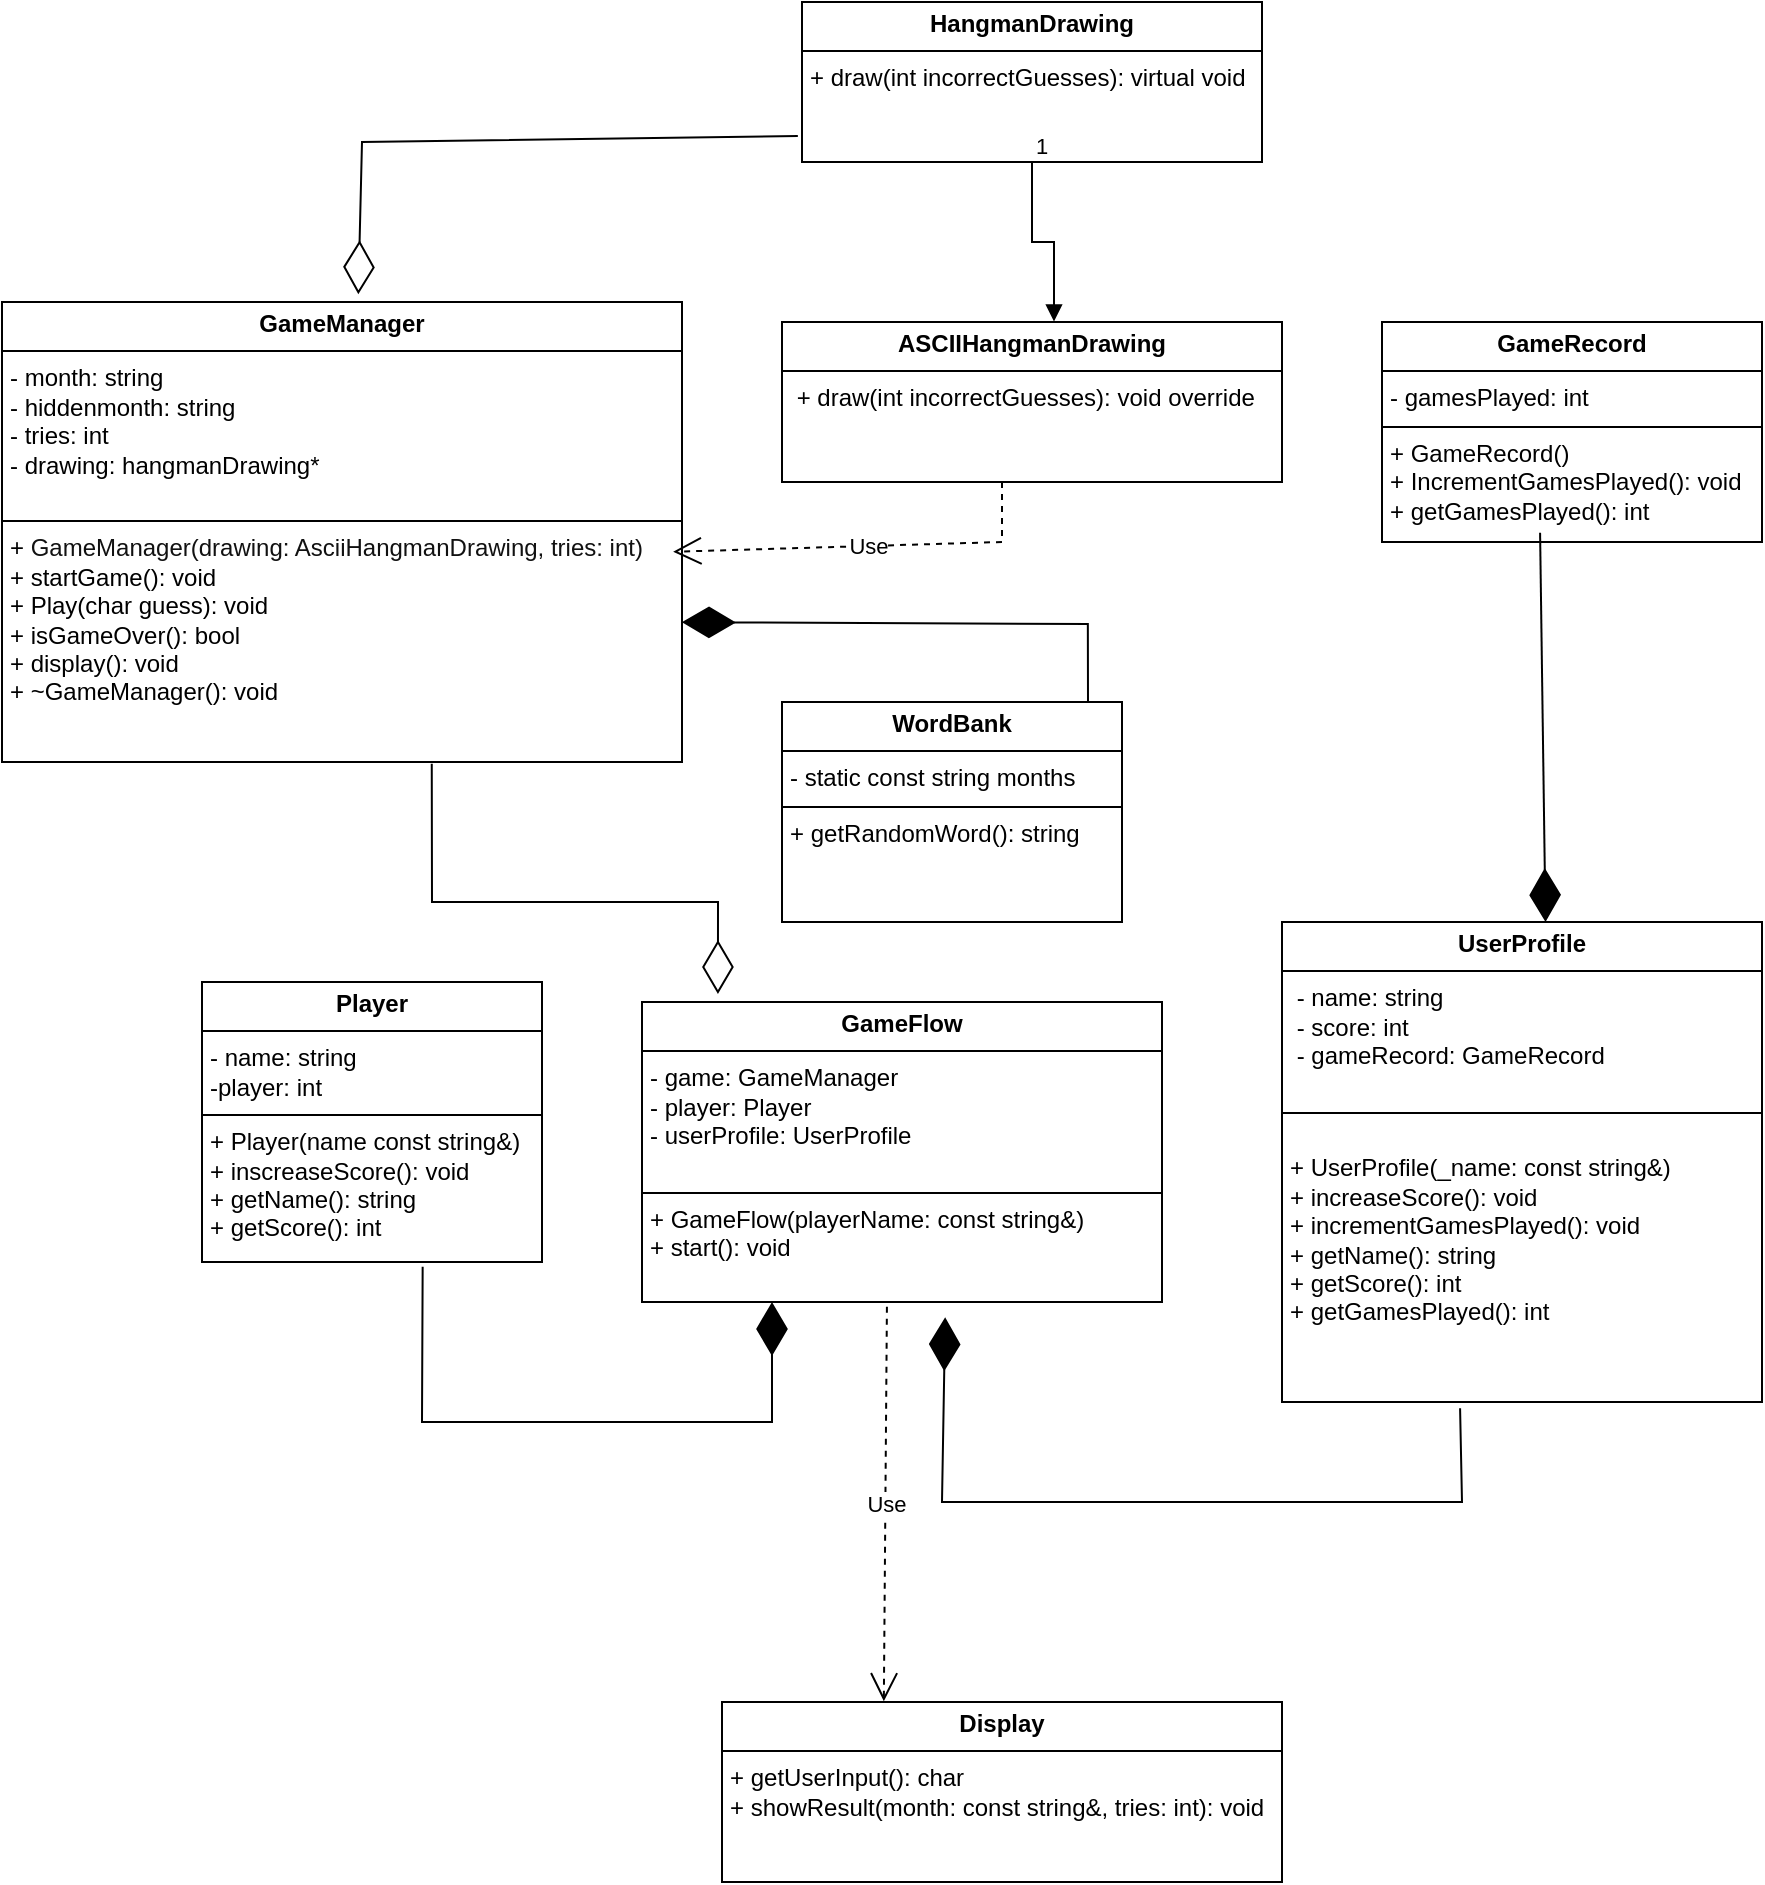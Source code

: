 <mxfile version="24.2.5" type="device">
  <diagram name="Page-1" id="UlUMuixk9ThzurpLqCxp">
    <mxGraphModel dx="2421" dy="1951" grid="1" gridSize="10" guides="1" tooltips="1" connect="1" arrows="1" fold="1" page="1" pageScale="1" pageWidth="850" pageHeight="1100" math="0" shadow="0">
      <root>
        <mxCell id="0" />
        <mxCell id="1" parent="0" />
        <mxCell id="dA_2IpURH1euxaR1NfUo-1" value="&lt;p style=&quot;margin:0px;margin-top:4px;text-align:center;&quot;&gt;&lt;b&gt;GameManager&lt;/b&gt;&lt;/p&gt;&lt;hr size=&quot;1&quot; style=&quot;border-style:solid;&quot;&gt;&lt;p style=&quot;margin:0px;margin-left:4px;&quot;&gt;- month: string&lt;/p&gt;&lt;p style=&quot;margin:0px;margin-left:4px;&quot;&gt;- hiddenmonth: string&lt;/p&gt;&lt;p style=&quot;margin:0px;margin-left:4px;&quot;&gt;- tries: int&lt;/p&gt;&lt;p style=&quot;margin:0px;margin-left:4px;&quot;&gt;- drawing: hangmanDrawing*&lt;/p&gt;&lt;p style=&quot;margin:0px;margin-left:4px;&quot;&gt;&lt;br&gt;&lt;/p&gt;&lt;hr size=&quot;1&quot; style=&quot;border-style:solid;&quot;&gt;&lt;p style=&quot;margin:0px;margin-left:4px;&quot;&gt;+&amp;nbsp;&lt;span style=&quot;font-size: var(--cib-type-body1-font-size); font-weight: var(--cib-type-body1-font-weight); color: rgb(17, 17, 17);&quot;&gt;GameManager(drawing: AsciiHangmanDrawing, tries: int)&lt;/span&gt;&lt;/p&gt;&lt;p style=&quot;margin:0px;margin-left:4px;&quot;&gt;+ startGame(): void&lt;/p&gt;&lt;p style=&quot;margin:0px;margin-left:4px;&quot;&gt;+ Play(char guess): void&lt;/p&gt;&lt;p style=&quot;margin:0px;margin-left:4px;&quot;&gt;+ isGameOver(): bool&lt;/p&gt;&lt;p style=&quot;margin:0px;margin-left:4px;&quot;&gt;+ display(): void&lt;/p&gt;&lt;p style=&quot;margin:0px;margin-left:4px;&quot;&gt;+ ~GameManager(): void&lt;/p&gt;" style="verticalAlign=top;align=left;overflow=fill;html=1;whiteSpace=wrap;" parent="1" vertex="1">
          <mxGeometry x="-80" y="-170" width="340" height="230" as="geometry" />
        </mxCell>
        <mxCell id="dA_2IpURH1euxaR1NfUo-2" value="&lt;p style=&quot;margin:0px;margin-top:4px;text-align:center;&quot;&gt;&lt;b&gt;WordBank&lt;/b&gt;&lt;/p&gt;&lt;hr size=&quot;1&quot; style=&quot;border-style:solid;&quot;&gt;&lt;p style=&quot;margin:0px;margin-left:4px;&quot;&gt;- static const string months&lt;/p&gt;&lt;hr size=&quot;1&quot; style=&quot;border-style:solid;&quot;&gt;&lt;p style=&quot;margin:0px;margin-left:4px;&quot;&gt;+ getRandomWord(): string&lt;/p&gt;" style="verticalAlign=top;align=left;overflow=fill;html=1;whiteSpace=wrap;" parent="1" vertex="1">
          <mxGeometry x="310" y="30" width="170" height="110" as="geometry" />
        </mxCell>
        <mxCell id="dA_2IpURH1euxaR1NfUo-9" value="&lt;p style=&quot;margin:0px;margin-top:4px;text-align:center;&quot;&gt;&lt;b&gt;Player&lt;/b&gt;&lt;/p&gt;&lt;hr size=&quot;1&quot; style=&quot;border-style:solid;&quot;&gt;&lt;p style=&quot;margin:0px;margin-left:4px;&quot;&gt;- name: string&lt;/p&gt;&lt;p style=&quot;margin:0px;margin-left:4px;&quot;&gt;-player:&amp;nbsp;&lt;span style=&quot;background-color: initial;&quot;&gt;int&lt;/span&gt;&lt;/p&gt;&lt;hr size=&quot;1&quot; style=&quot;border-style:solid;&quot;&gt;&lt;p style=&quot;margin:0px;margin-left:4px;&quot;&gt;+ Player(name const string&amp;amp;)&lt;/p&gt;&lt;p style=&quot;margin:0px;margin-left:4px;&quot;&gt;+ inscreaseScore(): void&lt;/p&gt;&lt;p style=&quot;margin:0px;margin-left:4px;&quot;&gt;+ getName(): string&lt;/p&gt;&lt;p style=&quot;margin:0px;margin-left:4px;&quot;&gt;+ getScore(): int&lt;/p&gt;" style="verticalAlign=top;align=left;overflow=fill;html=1;whiteSpace=wrap;" parent="1" vertex="1">
          <mxGeometry x="20" y="170" width="170" height="140" as="geometry" />
        </mxCell>
        <mxCell id="dA_2IpURH1euxaR1NfUo-10" value="&lt;p style=&quot;margin:0px;margin-top:4px;text-align:center;&quot;&gt;&lt;b&gt;GameRecord&lt;/b&gt;&lt;/p&gt;&lt;hr size=&quot;1&quot; style=&quot;border-style:solid;&quot;&gt;&lt;p style=&quot;margin:0px;margin-left:4px;&quot;&gt;- gamesPlayed: int&lt;/p&gt;&lt;hr size=&quot;1&quot; style=&quot;border-style:solid;&quot;&gt;&lt;p style=&quot;margin:0px;margin-left:4px;&quot;&gt;+ GameRecord()&lt;/p&gt;&lt;p style=&quot;margin:0px;margin-left:4px;&quot;&gt;+ IncrementGamesPlayed(): void&lt;/p&gt;&lt;p style=&quot;margin:0px;margin-left:4px;&quot;&gt;+ getGamesPlayed(): int&lt;/p&gt;" style="verticalAlign=top;align=left;overflow=fill;html=1;whiteSpace=wrap;" parent="1" vertex="1">
          <mxGeometry x="610" y="-160" width="190" height="110" as="geometry" />
        </mxCell>
        <mxCell id="dA_2IpURH1euxaR1NfUo-11" value="&lt;p style=&quot;margin:0px;margin-top:4px;text-align:center;&quot;&gt;&lt;b&gt;UserProfile&lt;/b&gt;&lt;/p&gt;&lt;hr size=&quot;1&quot; style=&quot;border-style:solid;&quot;&gt;&lt;p style=&quot;margin:0px;margin-left:4px;&quot;&gt;&amp;nbsp;&lt;span style=&quot;background-color: initial;&quot;&gt;- name: string&amp;nbsp; &amp;nbsp; &amp;nbsp; &amp;nbsp; &amp;nbsp; &amp;nbsp; &amp;nbsp; &amp;nbsp; &amp;nbsp; &amp;nbsp; &amp;nbsp; &amp;nbsp; &amp;nbsp; &amp;nbsp; &amp;nbsp; &amp;nbsp; &amp;nbsp; &amp;nbsp; &amp;nbsp;&amp;nbsp;&lt;/span&gt;&lt;/p&gt;&lt;p style=&quot;margin:0px;margin-left:4px;&quot;&gt;&lt;span style=&quot;background-color: initial;&quot;&gt;&amp;nbsp;- score: int&amp;nbsp; &amp;nbsp; &amp;nbsp; &amp;nbsp; &amp;nbsp; &amp;nbsp; &amp;nbsp; &amp;nbsp; &amp;nbsp; &amp;nbsp; &amp;nbsp; &amp;nbsp; &amp;nbsp; &amp;nbsp; &amp;nbsp; &amp;nbsp; &amp;nbsp; &amp;nbsp; &amp;nbsp; &amp;nbsp;&amp;nbsp;&lt;/span&gt;&lt;/p&gt;&lt;p style=&quot;margin:0px;margin-left:4px;&quot;&gt;&lt;span style=&quot;background-color: initial;&quot;&gt;&amp;nbsp;- gameRecord: GameRecord&amp;nbsp;&lt;/span&gt;&lt;/p&gt;&lt;p style=&quot;margin:0px;margin-left:4px;&quot;&gt;&lt;br&gt;&lt;/p&gt;&lt;hr size=&quot;1&quot; style=&quot;border-style:solid;&quot;&gt;&lt;p style=&quot;margin:0px;margin-left:4px;&quot;&gt;&lt;br&gt;&lt;/p&gt;&lt;p style=&quot;margin:0px;margin-left:4px;&quot;&gt;+ UserProfile(_name: const string&amp;amp;)&amp;nbsp; &amp;nbsp; &amp;nbsp; &amp;nbsp; &amp;nbsp; &amp;nbsp; &amp;nbsp;&lt;/p&gt;&lt;p style=&quot;margin:0px;margin-left:4px;&quot;&gt;&lt;span style=&quot;background-color: initial;&quot;&gt;+ increaseScore(): void&amp;nbsp; &amp;nbsp; &amp;nbsp; &amp;nbsp; &amp;nbsp; &amp;nbsp; &amp;nbsp; &amp;nbsp; &amp;nbsp; &amp;nbsp; &amp;nbsp; &amp;nbsp; &amp;nbsp; &amp;nbsp; &amp;nbsp;&lt;/span&gt;&lt;/p&gt;&lt;p style=&quot;margin:0px;margin-left:4px;&quot;&gt;+ incrementGamesPlayed(): void&amp;nbsp; &amp;nbsp; &amp;nbsp; &amp;nbsp; &amp;nbsp; &amp;nbsp; &amp;nbsp; &amp;nbsp;&amp;nbsp;&lt;/p&gt;&lt;p style=&quot;margin:0px;margin-left:4px;&quot;&gt;+ getName(): string&amp;nbsp; &amp;nbsp; &amp;nbsp; &amp;nbsp; &amp;nbsp; &amp;nbsp; &amp;nbsp; &amp;nbsp; &amp;nbsp; &amp;nbsp; &amp;nbsp; &amp;nbsp; &amp;nbsp; &amp;nbsp; &amp;nbsp; &amp;nbsp; &amp;nbsp;&lt;/p&gt;&lt;p style=&quot;margin:0px;margin-left:4px;&quot;&gt;&lt;span style=&quot;background-color: initial;&quot;&gt;+ getScore(): int&amp;nbsp; &amp;nbsp; &amp;nbsp; &amp;nbsp; &amp;nbsp; &amp;nbsp; &amp;nbsp; &amp;nbsp; &amp;nbsp; &amp;nbsp; &amp;nbsp; &amp;nbsp; &amp;nbsp; &amp;nbsp; &amp;nbsp; &amp;nbsp; &amp;nbsp; &amp;nbsp;&lt;/span&gt;&lt;/p&gt;&lt;p style=&quot;margin:0px;margin-left:4px;&quot;&gt;&lt;span style=&quot;background-color: initial;&quot;&gt;+ getGamesPlayed(): int&amp;nbsp;&lt;/span&gt;&lt;/p&gt;" style="verticalAlign=top;align=left;overflow=fill;html=1;whiteSpace=wrap;" parent="1" vertex="1">
          <mxGeometry x="560" y="140" width="240" height="240" as="geometry" />
        </mxCell>
        <mxCell id="dA_2IpURH1euxaR1NfUo-12" value="&lt;p style=&quot;margin:0px;margin-top:4px;text-align:center;&quot;&gt;&lt;b&gt;Display&lt;/b&gt;&lt;/p&gt;&lt;hr size=&quot;1&quot; style=&quot;border-style:solid;&quot;&gt;&lt;p style=&quot;margin:0px;margin-left:4px;&quot;&gt;&lt;span style=&quot;background-color: initial;&quot;&gt;+ getUserInput(): char&amp;nbsp; &amp;nbsp; &amp;nbsp; &amp;nbsp; &amp;nbsp; &amp;nbsp;&lt;/span&gt;&lt;/p&gt;&lt;p style=&quot;margin:0px;margin-left:4px;&quot;&gt;&lt;span style=&quot;background-color: initial;&quot;&gt;+ showResult(month: const string&amp;amp;, tries: int): void&lt;/span&gt;&lt;br&gt;&lt;/p&gt;" style="verticalAlign=top;align=left;overflow=fill;html=1;whiteSpace=wrap;" parent="1" vertex="1">
          <mxGeometry x="280" y="530" width="280" height="90" as="geometry" />
        </mxCell>
        <mxCell id="dA_2IpURH1euxaR1NfUo-13" value="&lt;p style=&quot;margin:0px;margin-top:4px;text-align:center;&quot;&gt;&lt;b&gt;HangmanDrawing&lt;/b&gt;&lt;/p&gt;&lt;hr size=&quot;1&quot; style=&quot;border-style:solid;&quot;&gt;&lt;p style=&quot;margin:0px;margin-left:4px;&quot;&gt;+ draw(int incorrectGuesses): virtual void&amp;nbsp;&lt;br&gt;&lt;/p&gt;" style="verticalAlign=top;align=left;overflow=fill;html=1;whiteSpace=wrap;" parent="1" vertex="1">
          <mxGeometry x="320" y="-320" width="230" height="80" as="geometry" />
        </mxCell>
        <mxCell id="dA_2IpURH1euxaR1NfUo-14" value="&lt;p style=&quot;margin:0px;margin-top:4px;text-align:center;&quot;&gt;&lt;b&gt;GameFlow&lt;/b&gt;&lt;/p&gt;&lt;hr size=&quot;1&quot; style=&quot;border-style:solid;&quot;&gt;&lt;p style=&quot;margin:0px;margin-left:4px;&quot;&gt;-&lt;span style=&quot;background-color: initial;&quot;&gt;&amp;nbsp;game: GameManager&amp;nbsp; &amp;nbsp; &amp;nbsp; &amp;nbsp; &amp;nbsp; &amp;nbsp; &amp;nbsp; &amp;nbsp;&amp;nbsp;&lt;/span&gt;&lt;/p&gt;&lt;p style=&quot;margin:0px;margin-left:4px;&quot;&gt;&lt;span style=&quot;background-color: initial;&quot;&gt;- player: Player&amp;nbsp; &amp;nbsp; &amp;nbsp; &amp;nbsp; &amp;nbsp; &amp;nbsp; &amp;nbsp; &amp;nbsp; &amp;nbsp; &amp;nbsp; &amp;nbsp; &amp;nbsp; &amp;nbsp; &amp;nbsp; &amp;nbsp; &amp;nbsp;&lt;/span&gt;&lt;/p&gt;&lt;p style=&quot;margin:0px;margin-left:4px;&quot;&gt;- userProfile: UserProfile&amp;nbsp;&amp;nbsp;&lt;/p&gt;&lt;p style=&quot;margin:0px;margin-left:4px;&quot;&gt;&lt;br&gt;&lt;/p&gt;&lt;hr size=&quot;1&quot; style=&quot;border-style:solid;&quot;&gt;&lt;p style=&quot;margin:0px;margin-left:4px;&quot;&gt;+&lt;span style=&quot;background-color: initial;&quot;&gt;&amp;nbsp;GameFlow(playerName: const string&amp;amp;)&amp;nbsp; &amp;nbsp;&lt;/span&gt;&lt;/p&gt;&lt;p style=&quot;margin:0px;margin-left:4px;&quot;&gt;+ start(): void&amp;nbsp;&lt;/p&gt;" style="verticalAlign=top;align=left;overflow=fill;html=1;whiteSpace=wrap;" parent="1" vertex="1">
          <mxGeometry x="240" y="180" width="260" height="150" as="geometry" />
        </mxCell>
        <mxCell id="dA_2IpURH1euxaR1NfUo-15" value="&lt;p style=&quot;margin:0px;margin-top:4px;text-align:center;&quot;&gt;&lt;b&gt;ASCIIHangmanDrawing&lt;/b&gt;&lt;/p&gt;&lt;hr size=&quot;1&quot; style=&quot;border-style:solid;&quot;&gt;&lt;p style=&quot;margin:0px;margin-left:4px;&quot;&gt;&amp;nbsp;+ draw(int incorrectGuesses): void override&lt;br&gt;&lt;/p&gt;" style="verticalAlign=top;align=left;overflow=fill;html=1;whiteSpace=wrap;" parent="1" vertex="1">
          <mxGeometry x="310" y="-160" width="250" height="80" as="geometry" />
        </mxCell>
        <mxCell id="VEwxigYvu6nAmzHO-w6U-3" value="" style="endArrow=block;endFill=1;html=1;edgeStyle=orthogonalEdgeStyle;align=left;verticalAlign=top;rounded=0;entryX=0.544;entryY=-0.003;entryDx=0;entryDy=0;entryPerimeter=0;" edge="1" parent="1" source="dA_2IpURH1euxaR1NfUo-13" target="dA_2IpURH1euxaR1NfUo-15">
          <mxGeometry x="-1" relative="1" as="geometry">
            <mxPoint x="435" y="-240" as="sourcePoint" />
            <mxPoint x="435" y="-180" as="targetPoint" />
          </mxGeometry>
        </mxCell>
        <mxCell id="VEwxigYvu6nAmzHO-w6U-4" value="1" style="edgeLabel;resizable=0;html=1;align=left;verticalAlign=bottom;" connectable="0" vertex="1" parent="VEwxigYvu6nAmzHO-w6U-3">
          <mxGeometry x="-1" relative="1" as="geometry" />
        </mxCell>
        <mxCell id="VEwxigYvu6nAmzHO-w6U-8" value="" style="endArrow=diamondThin;endFill=1;endSize=24;html=1;rounded=0;exitX=0.649;exitY=1.017;exitDx=0;exitDy=0;exitPerimeter=0;entryX=0.25;entryY=1;entryDx=0;entryDy=0;" edge="1" parent="1" source="dA_2IpURH1euxaR1NfUo-9" target="dA_2IpURH1euxaR1NfUo-14">
          <mxGeometry width="160" relative="1" as="geometry">
            <mxPoint x="120" y="390" as="sourcePoint" />
            <mxPoint x="300" y="390" as="targetPoint" />
            <Array as="points">
              <mxPoint x="130" y="390" />
              <mxPoint x="305" y="390" />
            </Array>
          </mxGeometry>
        </mxCell>
        <mxCell id="VEwxigYvu6nAmzHO-w6U-9" value="" style="endArrow=diamondThin;endFill=1;endSize=24;html=1;rounded=0;exitX=0.416;exitY=1.021;exitDx=0;exitDy=0;exitPerimeter=0;entryX=0.549;entryY=0.029;entryDx=0;entryDy=0;entryPerimeter=0;" edge="1" parent="1">
          <mxGeometry width="160" relative="1" as="geometry">
            <mxPoint x="689.04" y="-54.65" as="sourcePoint" />
            <mxPoint x="691.76" y="140.0" as="targetPoint" />
          </mxGeometry>
        </mxCell>
        <mxCell id="VEwxigYvu6nAmzHO-w6U-10" value="" style="endArrow=diamondThin;endFill=1;endSize=24;html=1;rounded=0;exitX=0.371;exitY=1.013;exitDx=0;exitDy=0;exitPerimeter=0;entryX=0.583;entryY=1.051;entryDx=0;entryDy=0;entryPerimeter=0;" edge="1" parent="1" source="dA_2IpURH1euxaR1NfUo-11" target="dA_2IpURH1euxaR1NfUo-14">
          <mxGeometry width="160" relative="1" as="geometry">
            <mxPoint x="650" y="430" as="sourcePoint" />
            <mxPoint x="310" y="430" as="targetPoint" />
            <Array as="points">
              <mxPoint x="650" y="430" />
              <mxPoint x="390" y="430" />
            </Array>
          </mxGeometry>
        </mxCell>
        <mxCell id="VEwxigYvu6nAmzHO-w6U-11" value="Use" style="endArrow=open;endSize=12;dashed=1;html=1;rounded=0;entryX=0.289;entryY=-0.004;entryDx=0;entryDy=0;entryPerimeter=0;exitX=0.471;exitY=1.016;exitDx=0;exitDy=0;exitPerimeter=0;" edge="1" parent="1" source="dA_2IpURH1euxaR1NfUo-14" target="dA_2IpURH1euxaR1NfUo-12">
          <mxGeometry width="160" relative="1" as="geometry">
            <mxPoint x="360" y="480" as="sourcePoint" />
            <mxPoint x="520" y="480" as="targetPoint" />
          </mxGeometry>
        </mxCell>
        <mxCell id="VEwxigYvu6nAmzHO-w6U-13" value="" style="endArrow=diamondThin;endFill=0;endSize=24;html=1;rounded=0;entryX=0.146;entryY=-0.027;entryDx=0;entryDy=0;entryPerimeter=0;exitX=0.632;exitY=1.004;exitDx=0;exitDy=0;exitPerimeter=0;" edge="1" parent="1" source="dA_2IpURH1euxaR1NfUo-1" target="dA_2IpURH1euxaR1NfUo-14">
          <mxGeometry width="160" relative="1" as="geometry">
            <mxPoint x="110" y="130" as="sourcePoint" />
            <mxPoint x="270" y="130" as="targetPoint" />
            <Array as="points">
              <mxPoint x="135" y="130" />
              <mxPoint x="278" y="130" />
            </Array>
          </mxGeometry>
        </mxCell>
        <mxCell id="VEwxigYvu6nAmzHO-w6U-14" value="" style="endArrow=diamondThin;endFill=1;endSize=24;html=1;rounded=0;exitX=0.824;exitY=-0.009;exitDx=0;exitDy=0;exitPerimeter=0;entryX=1;entryY=0.696;entryDx=0;entryDy=0;entryPerimeter=0;" edge="1" parent="1" target="dA_2IpURH1euxaR1NfUo-1">
          <mxGeometry width="160" relative="1" as="geometry">
            <mxPoint x="463.0" y="30.0" as="sourcePoint" />
            <mxPoint x="277.0" y="-37.91" as="targetPoint" />
            <Array as="points">
              <mxPoint x="462.92" y="-9.01" />
            </Array>
          </mxGeometry>
        </mxCell>
        <mxCell id="VEwxigYvu6nAmzHO-w6U-16" value="" style="endArrow=diamondThin;endFill=0;endSize=24;html=1;rounded=0;exitX=-0.009;exitY=0.838;exitDx=0;exitDy=0;exitPerimeter=0;entryX=0.524;entryY=-0.017;entryDx=0;entryDy=0;entryPerimeter=0;" edge="1" parent="1" source="dA_2IpURH1euxaR1NfUo-13" target="dA_2IpURH1euxaR1NfUo-1">
          <mxGeometry width="160" relative="1" as="geometry">
            <mxPoint x="40" y="-250" as="sourcePoint" />
            <mxPoint x="30" y="-253" as="targetPoint" />
            <Array as="points">
              <mxPoint x="100" y="-250" />
            </Array>
          </mxGeometry>
        </mxCell>
        <mxCell id="VEwxigYvu6nAmzHO-w6U-18" value="Use" style="endArrow=open;endSize=12;dashed=1;html=1;rounded=0;exitX=0.44;exitY=1;exitDx=0;exitDy=0;exitPerimeter=0;entryX=0.987;entryY=0.543;entryDx=0;entryDy=0;entryPerimeter=0;" edge="1" parent="1" source="dA_2IpURH1euxaR1NfUo-15" target="dA_2IpURH1euxaR1NfUo-1">
          <mxGeometry width="160" relative="1" as="geometry">
            <mxPoint x="520" y="-50" as="sourcePoint" />
            <mxPoint x="360" y="-50" as="targetPoint" />
            <Array as="points">
              <mxPoint x="420" y="-50" />
            </Array>
          </mxGeometry>
        </mxCell>
      </root>
    </mxGraphModel>
  </diagram>
</mxfile>
